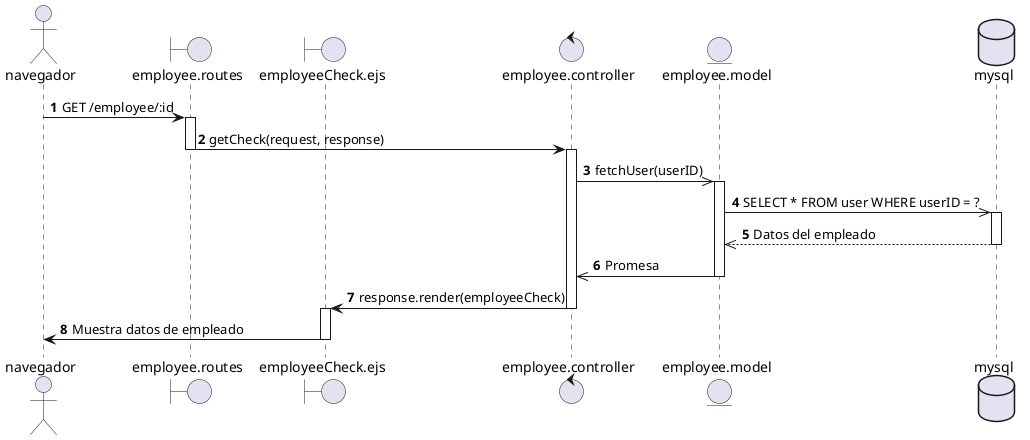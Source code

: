 @startuml CU21 - Superadmin consulta empleado.
actor navegador
boundary employee.routes
boundary employeeCheck.ejs
control employee.controller
entity employee.model
database mysql

autonumber
navegador -> employee.routes : GET /employee/:id
activate employee.routes

employee.routes -> employee.controller: getCheck(request, response)
deactivate employee.routes
activate employee.controller

employee.controller ->> employee.model: fetchUser(userID)
activate employee.model

employee.model ->> mysql: SELECT * FROM user WHERE userID = ?
activate mysql

mysql -->> employee.model: Datos del empleado
deactivate mysql

employee.model ->> employee.controller: Promesa
deactivate employee.model

employee.controller -> employeeCheck.ejs: response.render(employeeCheck)
deactivate employee.controller
activate employeeCheck.ejs

employeeCheck.ejs -> navegador: Muestra datos de empleado
deactivate employeeCheck.ejs





